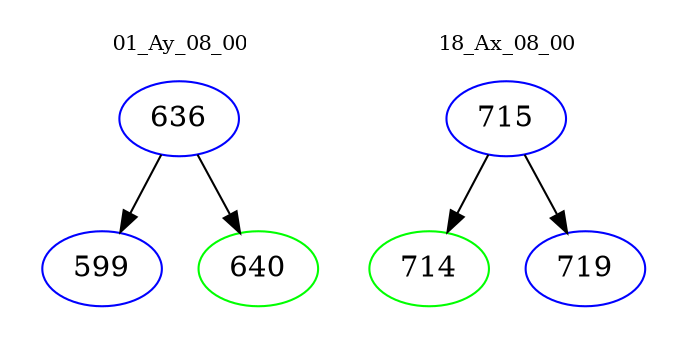digraph{
subgraph cluster_0 {
color = white
label = "01_Ay_08_00";
fontsize=10;
T0_636 [label="636", color="blue"]
T0_636 -> T0_599 [color="black"]
T0_599 [label="599", color="blue"]
T0_636 -> T0_640 [color="black"]
T0_640 [label="640", color="green"]
}
subgraph cluster_1 {
color = white
label = "18_Ax_08_00";
fontsize=10;
T1_715 [label="715", color="blue"]
T1_715 -> T1_714 [color="black"]
T1_714 [label="714", color="green"]
T1_715 -> T1_719 [color="black"]
T1_719 [label="719", color="blue"]
}
}
